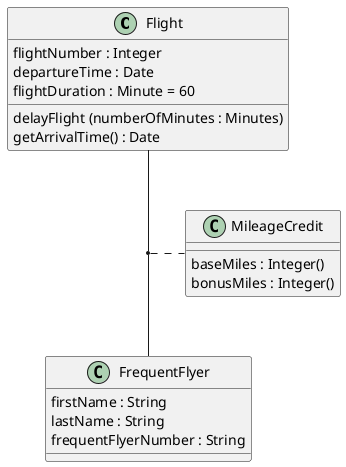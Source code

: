 {
  "sha1": "rzu1ruvb1xai22eoynphlkyefh8dws7",
  "insertion": {
    "when": "2024-06-04T17:28:44.500Z",
    "user": "plantuml@gmail.com"
  }
}
@startuml
Flight : flightNumber : Integer
Flight : departureTime : Date
Flight : flightDuration : Minute = 60
Flight : delayFlight (numberOfMinutes : Minutes)
Flight : getArrivalTime() : Date

FrequentFlyer : firstName : String
FrequentFlyer : lastName : String
FrequentFlyer : frequentFlyerNumber : String

Flight -- FrequentFlyer
(Flight, FrequentFlyer) . MileageCredit

MileageCredit : baseMiles : Integer()
MileageCredit : bonusMiles : Integer()

@enduml
